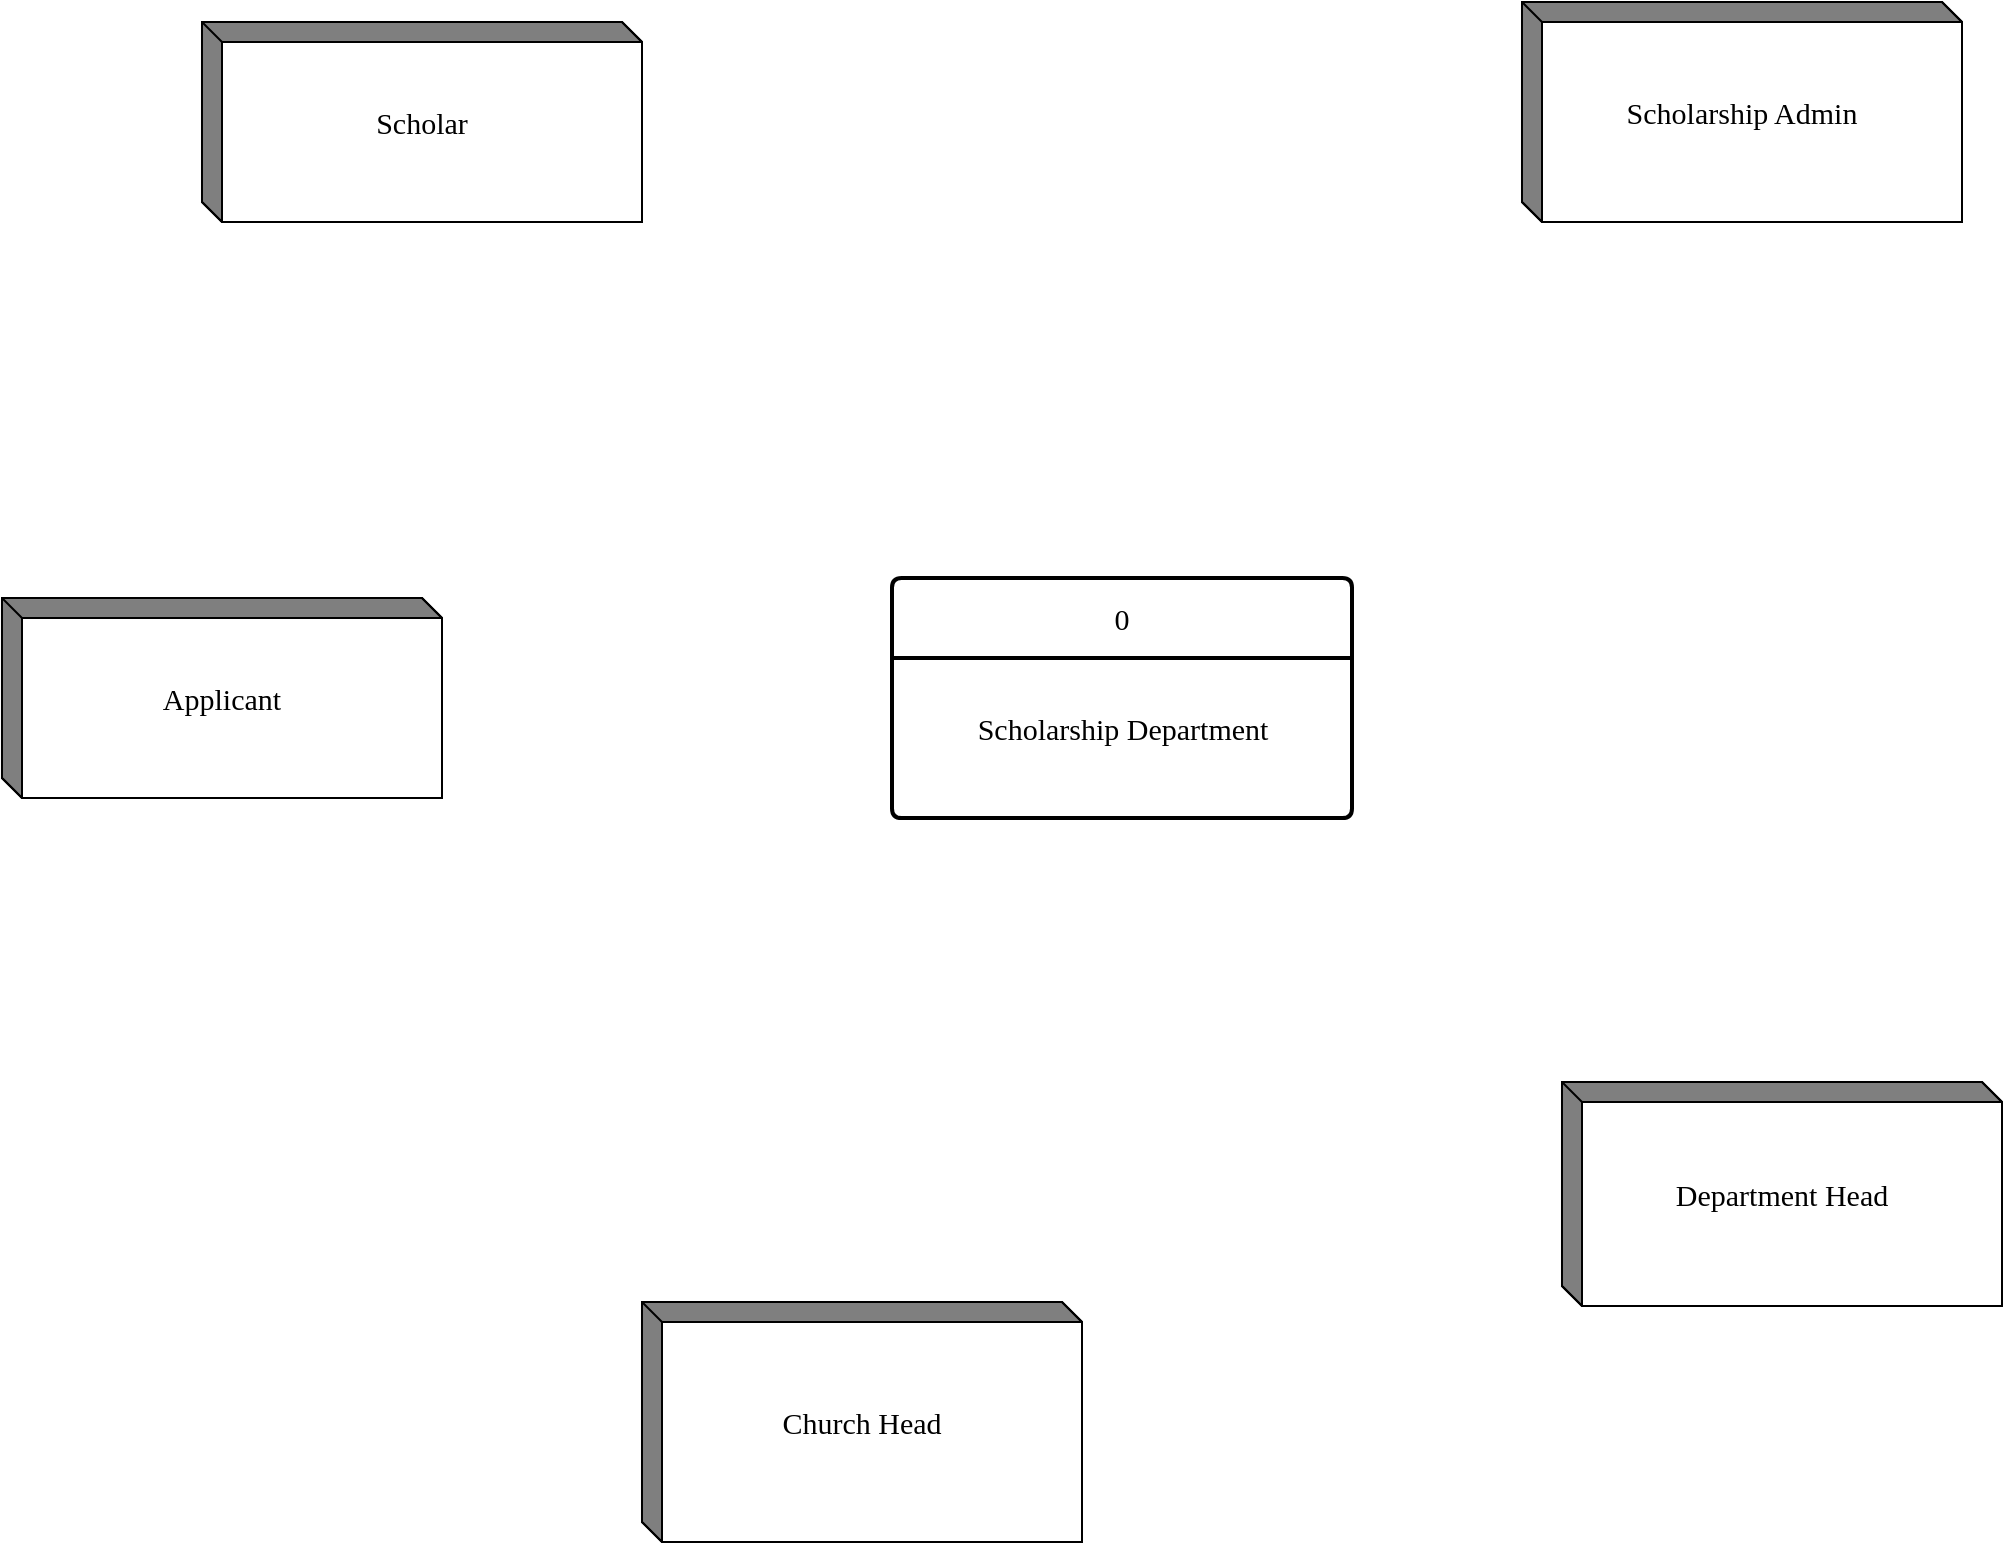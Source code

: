 <mxfile version="27.0.2">
  <diagram name="Page-1" id="X2NANwzeCgB477n49Xk3">
    <mxGraphModel dx="1426" dy="789" grid="1" gridSize="10" guides="1" tooltips="1" connect="1" arrows="1" fold="1" page="1" pageScale="1" pageWidth="1100" pageHeight="1700" math="0" shadow="0">
      <root>
        <mxCell id="0" />
        <mxCell id="1" parent="0" />
        <mxCell id="JOxilnPETZQHRf7ONT-L-1" value="&lt;font&gt;Scholarship Admin&lt;/font&gt;" style="html=1;dashed=0;whiteSpace=wrap;shape=mxgraph.dfd.externalEntity;fontFamily=Lucida Console;fontSize=15;" vertex="1" parent="1">
          <mxGeometry x="780" y="170" width="220" height="110" as="geometry" />
        </mxCell>
        <mxCell id="JOxilnPETZQHRf7ONT-L-3" value="0" style="swimlane;childLayout=stackLayout;horizontal=1;startSize=40;horizontalStack=0;rounded=1;fontSize=15;fontStyle=0;strokeWidth=2;resizeParent=0;resizeLast=1;shadow=0;dashed=0;align=center;arcSize=4;whiteSpace=wrap;html=1;fontFamily=Lucida Console;" vertex="1" parent="1">
          <mxGeometry x="465" y="458" width="230" height="120" as="geometry">
            <mxRectangle x="550" y="490" width="80" height="40" as="alternateBounds" />
          </mxGeometry>
        </mxCell>
        <mxCell id="JOxilnPETZQHRf7ONT-L-6" value="&lt;font&gt;&lt;font&gt;Scholarship Department&lt;/font&gt;&lt;/font&gt;" style="text;html=1;align=center;verticalAlign=middle;resizable=0;points=[];autosize=1;strokeColor=none;fillColor=none;fontFamily=Lucida Console;fontSize=15;" vertex="1" parent="1">
          <mxGeometry x="470" y="518" width="220" height="30" as="geometry" />
        </mxCell>
        <mxCell id="JOxilnPETZQHRf7ONT-L-7" value="Scholar" style="html=1;dashed=0;whiteSpace=wrap;shape=mxgraph.dfd.externalEntity;fontFamily=Lucida Console;fontSize=15;" vertex="1" parent="1">
          <mxGeometry x="120" y="180" width="220" height="100" as="geometry" />
        </mxCell>
        <mxCell id="JOxilnPETZQHRf7ONT-L-8" value="Department&amp;nbsp;&lt;span style=&quot;background-color: transparent; color: light-dark(rgb(0, 0, 0), rgb(255, 255, 255));&quot;&gt;Head&lt;/span&gt;" style="html=1;dashed=0;whiteSpace=wrap;shape=mxgraph.dfd.externalEntity;fontFamily=Lucida Console;fontSize=15;" vertex="1" parent="1">
          <mxGeometry x="800" y="710" width="220" height="112" as="geometry" />
        </mxCell>
        <mxCell id="JOxilnPETZQHRf7ONT-L-9" value="Church Head" style="html=1;dashed=0;whiteSpace=wrap;shape=mxgraph.dfd.externalEntity;fontFamily=Lucida Console;fontSize=15;" vertex="1" parent="1">
          <mxGeometry x="340" y="820" width="220" height="120" as="geometry" />
        </mxCell>
        <mxCell id="JOxilnPETZQHRf7ONT-L-10" value="Applicant" style="html=1;dashed=0;whiteSpace=wrap;shape=mxgraph.dfd.externalEntity;fontFamily=Lucida Console;fontSize=15;" vertex="1" parent="1">
          <mxGeometry x="20" y="468" width="220" height="100" as="geometry" />
        </mxCell>
      </root>
    </mxGraphModel>
  </diagram>
</mxfile>

